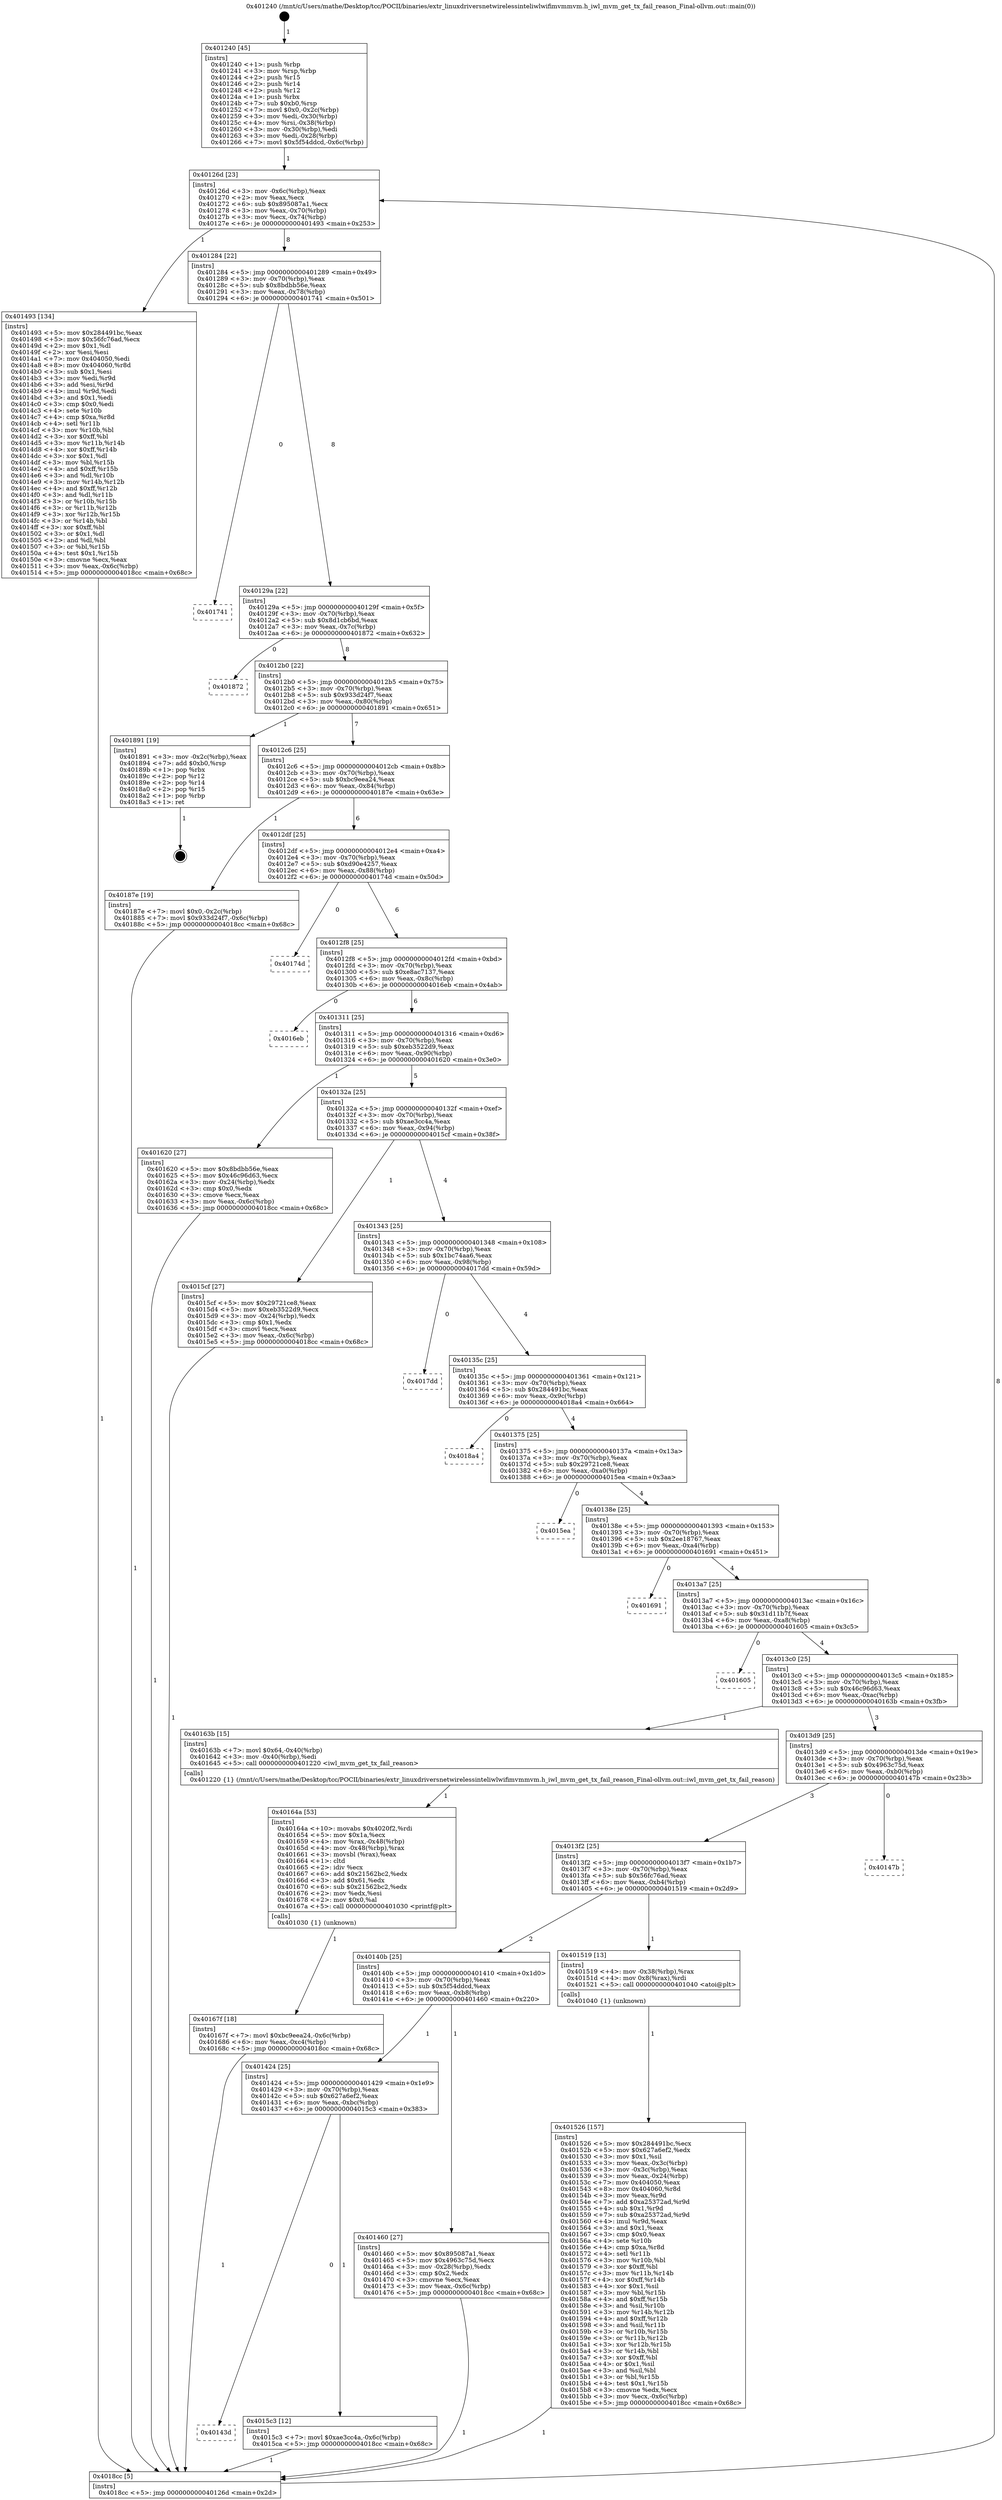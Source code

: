 digraph "0x401240" {
  label = "0x401240 (/mnt/c/Users/mathe/Desktop/tcc/POCII/binaries/extr_linuxdriversnetwirelessinteliwlwifimvmmvm.h_iwl_mvm_get_tx_fail_reason_Final-ollvm.out::main(0))"
  labelloc = "t"
  node[shape=record]

  Entry [label="",width=0.3,height=0.3,shape=circle,fillcolor=black,style=filled]
  "0x40126d" [label="{
     0x40126d [23]\l
     | [instrs]\l
     &nbsp;&nbsp;0x40126d \<+3\>: mov -0x6c(%rbp),%eax\l
     &nbsp;&nbsp;0x401270 \<+2\>: mov %eax,%ecx\l
     &nbsp;&nbsp;0x401272 \<+6\>: sub $0x895087a1,%ecx\l
     &nbsp;&nbsp;0x401278 \<+3\>: mov %eax,-0x70(%rbp)\l
     &nbsp;&nbsp;0x40127b \<+3\>: mov %ecx,-0x74(%rbp)\l
     &nbsp;&nbsp;0x40127e \<+6\>: je 0000000000401493 \<main+0x253\>\l
  }"]
  "0x401493" [label="{
     0x401493 [134]\l
     | [instrs]\l
     &nbsp;&nbsp;0x401493 \<+5\>: mov $0x284491bc,%eax\l
     &nbsp;&nbsp;0x401498 \<+5\>: mov $0x56fc76ad,%ecx\l
     &nbsp;&nbsp;0x40149d \<+2\>: mov $0x1,%dl\l
     &nbsp;&nbsp;0x40149f \<+2\>: xor %esi,%esi\l
     &nbsp;&nbsp;0x4014a1 \<+7\>: mov 0x404050,%edi\l
     &nbsp;&nbsp;0x4014a8 \<+8\>: mov 0x404060,%r8d\l
     &nbsp;&nbsp;0x4014b0 \<+3\>: sub $0x1,%esi\l
     &nbsp;&nbsp;0x4014b3 \<+3\>: mov %edi,%r9d\l
     &nbsp;&nbsp;0x4014b6 \<+3\>: add %esi,%r9d\l
     &nbsp;&nbsp;0x4014b9 \<+4\>: imul %r9d,%edi\l
     &nbsp;&nbsp;0x4014bd \<+3\>: and $0x1,%edi\l
     &nbsp;&nbsp;0x4014c0 \<+3\>: cmp $0x0,%edi\l
     &nbsp;&nbsp;0x4014c3 \<+4\>: sete %r10b\l
     &nbsp;&nbsp;0x4014c7 \<+4\>: cmp $0xa,%r8d\l
     &nbsp;&nbsp;0x4014cb \<+4\>: setl %r11b\l
     &nbsp;&nbsp;0x4014cf \<+3\>: mov %r10b,%bl\l
     &nbsp;&nbsp;0x4014d2 \<+3\>: xor $0xff,%bl\l
     &nbsp;&nbsp;0x4014d5 \<+3\>: mov %r11b,%r14b\l
     &nbsp;&nbsp;0x4014d8 \<+4\>: xor $0xff,%r14b\l
     &nbsp;&nbsp;0x4014dc \<+3\>: xor $0x1,%dl\l
     &nbsp;&nbsp;0x4014df \<+3\>: mov %bl,%r15b\l
     &nbsp;&nbsp;0x4014e2 \<+4\>: and $0xff,%r15b\l
     &nbsp;&nbsp;0x4014e6 \<+3\>: and %dl,%r10b\l
     &nbsp;&nbsp;0x4014e9 \<+3\>: mov %r14b,%r12b\l
     &nbsp;&nbsp;0x4014ec \<+4\>: and $0xff,%r12b\l
     &nbsp;&nbsp;0x4014f0 \<+3\>: and %dl,%r11b\l
     &nbsp;&nbsp;0x4014f3 \<+3\>: or %r10b,%r15b\l
     &nbsp;&nbsp;0x4014f6 \<+3\>: or %r11b,%r12b\l
     &nbsp;&nbsp;0x4014f9 \<+3\>: xor %r12b,%r15b\l
     &nbsp;&nbsp;0x4014fc \<+3\>: or %r14b,%bl\l
     &nbsp;&nbsp;0x4014ff \<+3\>: xor $0xff,%bl\l
     &nbsp;&nbsp;0x401502 \<+3\>: or $0x1,%dl\l
     &nbsp;&nbsp;0x401505 \<+2\>: and %dl,%bl\l
     &nbsp;&nbsp;0x401507 \<+3\>: or %bl,%r15b\l
     &nbsp;&nbsp;0x40150a \<+4\>: test $0x1,%r15b\l
     &nbsp;&nbsp;0x40150e \<+3\>: cmovne %ecx,%eax\l
     &nbsp;&nbsp;0x401511 \<+3\>: mov %eax,-0x6c(%rbp)\l
     &nbsp;&nbsp;0x401514 \<+5\>: jmp 00000000004018cc \<main+0x68c\>\l
  }"]
  "0x401284" [label="{
     0x401284 [22]\l
     | [instrs]\l
     &nbsp;&nbsp;0x401284 \<+5\>: jmp 0000000000401289 \<main+0x49\>\l
     &nbsp;&nbsp;0x401289 \<+3\>: mov -0x70(%rbp),%eax\l
     &nbsp;&nbsp;0x40128c \<+5\>: sub $0x8bdbb56e,%eax\l
     &nbsp;&nbsp;0x401291 \<+3\>: mov %eax,-0x78(%rbp)\l
     &nbsp;&nbsp;0x401294 \<+6\>: je 0000000000401741 \<main+0x501\>\l
  }"]
  Exit [label="",width=0.3,height=0.3,shape=circle,fillcolor=black,style=filled,peripheries=2]
  "0x401741" [label="{
     0x401741\l
  }", style=dashed]
  "0x40129a" [label="{
     0x40129a [22]\l
     | [instrs]\l
     &nbsp;&nbsp;0x40129a \<+5\>: jmp 000000000040129f \<main+0x5f\>\l
     &nbsp;&nbsp;0x40129f \<+3\>: mov -0x70(%rbp),%eax\l
     &nbsp;&nbsp;0x4012a2 \<+5\>: sub $0x8d1cb6bd,%eax\l
     &nbsp;&nbsp;0x4012a7 \<+3\>: mov %eax,-0x7c(%rbp)\l
     &nbsp;&nbsp;0x4012aa \<+6\>: je 0000000000401872 \<main+0x632\>\l
  }"]
  "0x40167f" [label="{
     0x40167f [18]\l
     | [instrs]\l
     &nbsp;&nbsp;0x40167f \<+7\>: movl $0xbc9eea24,-0x6c(%rbp)\l
     &nbsp;&nbsp;0x401686 \<+6\>: mov %eax,-0xc4(%rbp)\l
     &nbsp;&nbsp;0x40168c \<+5\>: jmp 00000000004018cc \<main+0x68c\>\l
  }"]
  "0x401872" [label="{
     0x401872\l
  }", style=dashed]
  "0x4012b0" [label="{
     0x4012b0 [22]\l
     | [instrs]\l
     &nbsp;&nbsp;0x4012b0 \<+5\>: jmp 00000000004012b5 \<main+0x75\>\l
     &nbsp;&nbsp;0x4012b5 \<+3\>: mov -0x70(%rbp),%eax\l
     &nbsp;&nbsp;0x4012b8 \<+5\>: sub $0x933d24f7,%eax\l
     &nbsp;&nbsp;0x4012bd \<+3\>: mov %eax,-0x80(%rbp)\l
     &nbsp;&nbsp;0x4012c0 \<+6\>: je 0000000000401891 \<main+0x651\>\l
  }"]
  "0x40164a" [label="{
     0x40164a [53]\l
     | [instrs]\l
     &nbsp;&nbsp;0x40164a \<+10\>: movabs $0x4020f2,%rdi\l
     &nbsp;&nbsp;0x401654 \<+5\>: mov $0x1a,%ecx\l
     &nbsp;&nbsp;0x401659 \<+4\>: mov %rax,-0x48(%rbp)\l
     &nbsp;&nbsp;0x40165d \<+4\>: mov -0x48(%rbp),%rax\l
     &nbsp;&nbsp;0x401661 \<+3\>: movsbl (%rax),%eax\l
     &nbsp;&nbsp;0x401664 \<+1\>: cltd\l
     &nbsp;&nbsp;0x401665 \<+2\>: idiv %ecx\l
     &nbsp;&nbsp;0x401667 \<+6\>: add $0x21562bc2,%edx\l
     &nbsp;&nbsp;0x40166d \<+3\>: add $0x61,%edx\l
     &nbsp;&nbsp;0x401670 \<+6\>: sub $0x21562bc2,%edx\l
     &nbsp;&nbsp;0x401676 \<+2\>: mov %edx,%esi\l
     &nbsp;&nbsp;0x401678 \<+2\>: mov $0x0,%al\l
     &nbsp;&nbsp;0x40167a \<+5\>: call 0000000000401030 \<printf@plt\>\l
     | [calls]\l
     &nbsp;&nbsp;0x401030 \{1\} (unknown)\l
  }"]
  "0x401891" [label="{
     0x401891 [19]\l
     | [instrs]\l
     &nbsp;&nbsp;0x401891 \<+3\>: mov -0x2c(%rbp),%eax\l
     &nbsp;&nbsp;0x401894 \<+7\>: add $0xb0,%rsp\l
     &nbsp;&nbsp;0x40189b \<+1\>: pop %rbx\l
     &nbsp;&nbsp;0x40189c \<+2\>: pop %r12\l
     &nbsp;&nbsp;0x40189e \<+2\>: pop %r14\l
     &nbsp;&nbsp;0x4018a0 \<+2\>: pop %r15\l
     &nbsp;&nbsp;0x4018a2 \<+1\>: pop %rbp\l
     &nbsp;&nbsp;0x4018a3 \<+1\>: ret\l
  }"]
  "0x4012c6" [label="{
     0x4012c6 [25]\l
     | [instrs]\l
     &nbsp;&nbsp;0x4012c6 \<+5\>: jmp 00000000004012cb \<main+0x8b\>\l
     &nbsp;&nbsp;0x4012cb \<+3\>: mov -0x70(%rbp),%eax\l
     &nbsp;&nbsp;0x4012ce \<+5\>: sub $0xbc9eea24,%eax\l
     &nbsp;&nbsp;0x4012d3 \<+6\>: mov %eax,-0x84(%rbp)\l
     &nbsp;&nbsp;0x4012d9 \<+6\>: je 000000000040187e \<main+0x63e\>\l
  }"]
  "0x40143d" [label="{
     0x40143d\l
  }", style=dashed]
  "0x40187e" [label="{
     0x40187e [19]\l
     | [instrs]\l
     &nbsp;&nbsp;0x40187e \<+7\>: movl $0x0,-0x2c(%rbp)\l
     &nbsp;&nbsp;0x401885 \<+7\>: movl $0x933d24f7,-0x6c(%rbp)\l
     &nbsp;&nbsp;0x40188c \<+5\>: jmp 00000000004018cc \<main+0x68c\>\l
  }"]
  "0x4012df" [label="{
     0x4012df [25]\l
     | [instrs]\l
     &nbsp;&nbsp;0x4012df \<+5\>: jmp 00000000004012e4 \<main+0xa4\>\l
     &nbsp;&nbsp;0x4012e4 \<+3\>: mov -0x70(%rbp),%eax\l
     &nbsp;&nbsp;0x4012e7 \<+5\>: sub $0xd90e4257,%eax\l
     &nbsp;&nbsp;0x4012ec \<+6\>: mov %eax,-0x88(%rbp)\l
     &nbsp;&nbsp;0x4012f2 \<+6\>: je 000000000040174d \<main+0x50d\>\l
  }"]
  "0x4015c3" [label="{
     0x4015c3 [12]\l
     | [instrs]\l
     &nbsp;&nbsp;0x4015c3 \<+7\>: movl $0xae3cc4a,-0x6c(%rbp)\l
     &nbsp;&nbsp;0x4015ca \<+5\>: jmp 00000000004018cc \<main+0x68c\>\l
  }"]
  "0x40174d" [label="{
     0x40174d\l
  }", style=dashed]
  "0x4012f8" [label="{
     0x4012f8 [25]\l
     | [instrs]\l
     &nbsp;&nbsp;0x4012f8 \<+5\>: jmp 00000000004012fd \<main+0xbd\>\l
     &nbsp;&nbsp;0x4012fd \<+3\>: mov -0x70(%rbp),%eax\l
     &nbsp;&nbsp;0x401300 \<+5\>: sub $0xe8ac7137,%eax\l
     &nbsp;&nbsp;0x401305 \<+6\>: mov %eax,-0x8c(%rbp)\l
     &nbsp;&nbsp;0x40130b \<+6\>: je 00000000004016eb \<main+0x4ab\>\l
  }"]
  "0x401526" [label="{
     0x401526 [157]\l
     | [instrs]\l
     &nbsp;&nbsp;0x401526 \<+5\>: mov $0x284491bc,%ecx\l
     &nbsp;&nbsp;0x40152b \<+5\>: mov $0x627a6ef2,%edx\l
     &nbsp;&nbsp;0x401530 \<+3\>: mov $0x1,%sil\l
     &nbsp;&nbsp;0x401533 \<+3\>: mov %eax,-0x3c(%rbp)\l
     &nbsp;&nbsp;0x401536 \<+3\>: mov -0x3c(%rbp),%eax\l
     &nbsp;&nbsp;0x401539 \<+3\>: mov %eax,-0x24(%rbp)\l
     &nbsp;&nbsp;0x40153c \<+7\>: mov 0x404050,%eax\l
     &nbsp;&nbsp;0x401543 \<+8\>: mov 0x404060,%r8d\l
     &nbsp;&nbsp;0x40154b \<+3\>: mov %eax,%r9d\l
     &nbsp;&nbsp;0x40154e \<+7\>: add $0xa25372ad,%r9d\l
     &nbsp;&nbsp;0x401555 \<+4\>: sub $0x1,%r9d\l
     &nbsp;&nbsp;0x401559 \<+7\>: sub $0xa25372ad,%r9d\l
     &nbsp;&nbsp;0x401560 \<+4\>: imul %r9d,%eax\l
     &nbsp;&nbsp;0x401564 \<+3\>: and $0x1,%eax\l
     &nbsp;&nbsp;0x401567 \<+3\>: cmp $0x0,%eax\l
     &nbsp;&nbsp;0x40156a \<+4\>: sete %r10b\l
     &nbsp;&nbsp;0x40156e \<+4\>: cmp $0xa,%r8d\l
     &nbsp;&nbsp;0x401572 \<+4\>: setl %r11b\l
     &nbsp;&nbsp;0x401576 \<+3\>: mov %r10b,%bl\l
     &nbsp;&nbsp;0x401579 \<+3\>: xor $0xff,%bl\l
     &nbsp;&nbsp;0x40157c \<+3\>: mov %r11b,%r14b\l
     &nbsp;&nbsp;0x40157f \<+4\>: xor $0xff,%r14b\l
     &nbsp;&nbsp;0x401583 \<+4\>: xor $0x1,%sil\l
     &nbsp;&nbsp;0x401587 \<+3\>: mov %bl,%r15b\l
     &nbsp;&nbsp;0x40158a \<+4\>: and $0xff,%r15b\l
     &nbsp;&nbsp;0x40158e \<+3\>: and %sil,%r10b\l
     &nbsp;&nbsp;0x401591 \<+3\>: mov %r14b,%r12b\l
     &nbsp;&nbsp;0x401594 \<+4\>: and $0xff,%r12b\l
     &nbsp;&nbsp;0x401598 \<+3\>: and %sil,%r11b\l
     &nbsp;&nbsp;0x40159b \<+3\>: or %r10b,%r15b\l
     &nbsp;&nbsp;0x40159e \<+3\>: or %r11b,%r12b\l
     &nbsp;&nbsp;0x4015a1 \<+3\>: xor %r12b,%r15b\l
     &nbsp;&nbsp;0x4015a4 \<+3\>: or %r14b,%bl\l
     &nbsp;&nbsp;0x4015a7 \<+3\>: xor $0xff,%bl\l
     &nbsp;&nbsp;0x4015aa \<+4\>: or $0x1,%sil\l
     &nbsp;&nbsp;0x4015ae \<+3\>: and %sil,%bl\l
     &nbsp;&nbsp;0x4015b1 \<+3\>: or %bl,%r15b\l
     &nbsp;&nbsp;0x4015b4 \<+4\>: test $0x1,%r15b\l
     &nbsp;&nbsp;0x4015b8 \<+3\>: cmovne %edx,%ecx\l
     &nbsp;&nbsp;0x4015bb \<+3\>: mov %ecx,-0x6c(%rbp)\l
     &nbsp;&nbsp;0x4015be \<+5\>: jmp 00000000004018cc \<main+0x68c\>\l
  }"]
  "0x4016eb" [label="{
     0x4016eb\l
  }", style=dashed]
  "0x401311" [label="{
     0x401311 [25]\l
     | [instrs]\l
     &nbsp;&nbsp;0x401311 \<+5\>: jmp 0000000000401316 \<main+0xd6\>\l
     &nbsp;&nbsp;0x401316 \<+3\>: mov -0x70(%rbp),%eax\l
     &nbsp;&nbsp;0x401319 \<+5\>: sub $0xeb3522d9,%eax\l
     &nbsp;&nbsp;0x40131e \<+6\>: mov %eax,-0x90(%rbp)\l
     &nbsp;&nbsp;0x401324 \<+6\>: je 0000000000401620 \<main+0x3e0\>\l
  }"]
  "0x401240" [label="{
     0x401240 [45]\l
     | [instrs]\l
     &nbsp;&nbsp;0x401240 \<+1\>: push %rbp\l
     &nbsp;&nbsp;0x401241 \<+3\>: mov %rsp,%rbp\l
     &nbsp;&nbsp;0x401244 \<+2\>: push %r15\l
     &nbsp;&nbsp;0x401246 \<+2\>: push %r14\l
     &nbsp;&nbsp;0x401248 \<+2\>: push %r12\l
     &nbsp;&nbsp;0x40124a \<+1\>: push %rbx\l
     &nbsp;&nbsp;0x40124b \<+7\>: sub $0xb0,%rsp\l
     &nbsp;&nbsp;0x401252 \<+7\>: movl $0x0,-0x2c(%rbp)\l
     &nbsp;&nbsp;0x401259 \<+3\>: mov %edi,-0x30(%rbp)\l
     &nbsp;&nbsp;0x40125c \<+4\>: mov %rsi,-0x38(%rbp)\l
     &nbsp;&nbsp;0x401260 \<+3\>: mov -0x30(%rbp),%edi\l
     &nbsp;&nbsp;0x401263 \<+3\>: mov %edi,-0x28(%rbp)\l
     &nbsp;&nbsp;0x401266 \<+7\>: movl $0x5f54ddcd,-0x6c(%rbp)\l
  }"]
  "0x401620" [label="{
     0x401620 [27]\l
     | [instrs]\l
     &nbsp;&nbsp;0x401620 \<+5\>: mov $0x8bdbb56e,%eax\l
     &nbsp;&nbsp;0x401625 \<+5\>: mov $0x46c96d63,%ecx\l
     &nbsp;&nbsp;0x40162a \<+3\>: mov -0x24(%rbp),%edx\l
     &nbsp;&nbsp;0x40162d \<+3\>: cmp $0x0,%edx\l
     &nbsp;&nbsp;0x401630 \<+3\>: cmove %ecx,%eax\l
     &nbsp;&nbsp;0x401633 \<+3\>: mov %eax,-0x6c(%rbp)\l
     &nbsp;&nbsp;0x401636 \<+5\>: jmp 00000000004018cc \<main+0x68c\>\l
  }"]
  "0x40132a" [label="{
     0x40132a [25]\l
     | [instrs]\l
     &nbsp;&nbsp;0x40132a \<+5\>: jmp 000000000040132f \<main+0xef\>\l
     &nbsp;&nbsp;0x40132f \<+3\>: mov -0x70(%rbp),%eax\l
     &nbsp;&nbsp;0x401332 \<+5\>: sub $0xae3cc4a,%eax\l
     &nbsp;&nbsp;0x401337 \<+6\>: mov %eax,-0x94(%rbp)\l
     &nbsp;&nbsp;0x40133d \<+6\>: je 00000000004015cf \<main+0x38f\>\l
  }"]
  "0x4018cc" [label="{
     0x4018cc [5]\l
     | [instrs]\l
     &nbsp;&nbsp;0x4018cc \<+5\>: jmp 000000000040126d \<main+0x2d\>\l
  }"]
  "0x4015cf" [label="{
     0x4015cf [27]\l
     | [instrs]\l
     &nbsp;&nbsp;0x4015cf \<+5\>: mov $0x29721ce8,%eax\l
     &nbsp;&nbsp;0x4015d4 \<+5\>: mov $0xeb3522d9,%ecx\l
     &nbsp;&nbsp;0x4015d9 \<+3\>: mov -0x24(%rbp),%edx\l
     &nbsp;&nbsp;0x4015dc \<+3\>: cmp $0x1,%edx\l
     &nbsp;&nbsp;0x4015df \<+3\>: cmovl %ecx,%eax\l
     &nbsp;&nbsp;0x4015e2 \<+3\>: mov %eax,-0x6c(%rbp)\l
     &nbsp;&nbsp;0x4015e5 \<+5\>: jmp 00000000004018cc \<main+0x68c\>\l
  }"]
  "0x401343" [label="{
     0x401343 [25]\l
     | [instrs]\l
     &nbsp;&nbsp;0x401343 \<+5\>: jmp 0000000000401348 \<main+0x108\>\l
     &nbsp;&nbsp;0x401348 \<+3\>: mov -0x70(%rbp),%eax\l
     &nbsp;&nbsp;0x40134b \<+5\>: sub $0x1bc74aa6,%eax\l
     &nbsp;&nbsp;0x401350 \<+6\>: mov %eax,-0x98(%rbp)\l
     &nbsp;&nbsp;0x401356 \<+6\>: je 00000000004017dd \<main+0x59d\>\l
  }"]
  "0x401424" [label="{
     0x401424 [25]\l
     | [instrs]\l
     &nbsp;&nbsp;0x401424 \<+5\>: jmp 0000000000401429 \<main+0x1e9\>\l
     &nbsp;&nbsp;0x401429 \<+3\>: mov -0x70(%rbp),%eax\l
     &nbsp;&nbsp;0x40142c \<+5\>: sub $0x627a6ef2,%eax\l
     &nbsp;&nbsp;0x401431 \<+6\>: mov %eax,-0xbc(%rbp)\l
     &nbsp;&nbsp;0x401437 \<+6\>: je 00000000004015c3 \<main+0x383\>\l
  }"]
  "0x4017dd" [label="{
     0x4017dd\l
  }", style=dashed]
  "0x40135c" [label="{
     0x40135c [25]\l
     | [instrs]\l
     &nbsp;&nbsp;0x40135c \<+5\>: jmp 0000000000401361 \<main+0x121\>\l
     &nbsp;&nbsp;0x401361 \<+3\>: mov -0x70(%rbp),%eax\l
     &nbsp;&nbsp;0x401364 \<+5\>: sub $0x284491bc,%eax\l
     &nbsp;&nbsp;0x401369 \<+6\>: mov %eax,-0x9c(%rbp)\l
     &nbsp;&nbsp;0x40136f \<+6\>: je 00000000004018a4 \<main+0x664\>\l
  }"]
  "0x401460" [label="{
     0x401460 [27]\l
     | [instrs]\l
     &nbsp;&nbsp;0x401460 \<+5\>: mov $0x895087a1,%eax\l
     &nbsp;&nbsp;0x401465 \<+5\>: mov $0x4963c75d,%ecx\l
     &nbsp;&nbsp;0x40146a \<+3\>: mov -0x28(%rbp),%edx\l
     &nbsp;&nbsp;0x40146d \<+3\>: cmp $0x2,%edx\l
     &nbsp;&nbsp;0x401470 \<+3\>: cmovne %ecx,%eax\l
     &nbsp;&nbsp;0x401473 \<+3\>: mov %eax,-0x6c(%rbp)\l
     &nbsp;&nbsp;0x401476 \<+5\>: jmp 00000000004018cc \<main+0x68c\>\l
  }"]
  "0x4018a4" [label="{
     0x4018a4\l
  }", style=dashed]
  "0x401375" [label="{
     0x401375 [25]\l
     | [instrs]\l
     &nbsp;&nbsp;0x401375 \<+5\>: jmp 000000000040137a \<main+0x13a\>\l
     &nbsp;&nbsp;0x40137a \<+3\>: mov -0x70(%rbp),%eax\l
     &nbsp;&nbsp;0x40137d \<+5\>: sub $0x29721ce8,%eax\l
     &nbsp;&nbsp;0x401382 \<+6\>: mov %eax,-0xa0(%rbp)\l
     &nbsp;&nbsp;0x401388 \<+6\>: je 00000000004015ea \<main+0x3aa\>\l
  }"]
  "0x40140b" [label="{
     0x40140b [25]\l
     | [instrs]\l
     &nbsp;&nbsp;0x40140b \<+5\>: jmp 0000000000401410 \<main+0x1d0\>\l
     &nbsp;&nbsp;0x401410 \<+3\>: mov -0x70(%rbp),%eax\l
     &nbsp;&nbsp;0x401413 \<+5\>: sub $0x5f54ddcd,%eax\l
     &nbsp;&nbsp;0x401418 \<+6\>: mov %eax,-0xb8(%rbp)\l
     &nbsp;&nbsp;0x40141e \<+6\>: je 0000000000401460 \<main+0x220\>\l
  }"]
  "0x4015ea" [label="{
     0x4015ea\l
  }", style=dashed]
  "0x40138e" [label="{
     0x40138e [25]\l
     | [instrs]\l
     &nbsp;&nbsp;0x40138e \<+5\>: jmp 0000000000401393 \<main+0x153\>\l
     &nbsp;&nbsp;0x401393 \<+3\>: mov -0x70(%rbp),%eax\l
     &nbsp;&nbsp;0x401396 \<+5\>: sub $0x2ee18767,%eax\l
     &nbsp;&nbsp;0x40139b \<+6\>: mov %eax,-0xa4(%rbp)\l
     &nbsp;&nbsp;0x4013a1 \<+6\>: je 0000000000401691 \<main+0x451\>\l
  }"]
  "0x401519" [label="{
     0x401519 [13]\l
     | [instrs]\l
     &nbsp;&nbsp;0x401519 \<+4\>: mov -0x38(%rbp),%rax\l
     &nbsp;&nbsp;0x40151d \<+4\>: mov 0x8(%rax),%rdi\l
     &nbsp;&nbsp;0x401521 \<+5\>: call 0000000000401040 \<atoi@plt\>\l
     | [calls]\l
     &nbsp;&nbsp;0x401040 \{1\} (unknown)\l
  }"]
  "0x401691" [label="{
     0x401691\l
  }", style=dashed]
  "0x4013a7" [label="{
     0x4013a7 [25]\l
     | [instrs]\l
     &nbsp;&nbsp;0x4013a7 \<+5\>: jmp 00000000004013ac \<main+0x16c\>\l
     &nbsp;&nbsp;0x4013ac \<+3\>: mov -0x70(%rbp),%eax\l
     &nbsp;&nbsp;0x4013af \<+5\>: sub $0x31d11b7f,%eax\l
     &nbsp;&nbsp;0x4013b4 \<+6\>: mov %eax,-0xa8(%rbp)\l
     &nbsp;&nbsp;0x4013ba \<+6\>: je 0000000000401605 \<main+0x3c5\>\l
  }"]
  "0x4013f2" [label="{
     0x4013f2 [25]\l
     | [instrs]\l
     &nbsp;&nbsp;0x4013f2 \<+5\>: jmp 00000000004013f7 \<main+0x1b7\>\l
     &nbsp;&nbsp;0x4013f7 \<+3\>: mov -0x70(%rbp),%eax\l
     &nbsp;&nbsp;0x4013fa \<+5\>: sub $0x56fc76ad,%eax\l
     &nbsp;&nbsp;0x4013ff \<+6\>: mov %eax,-0xb4(%rbp)\l
     &nbsp;&nbsp;0x401405 \<+6\>: je 0000000000401519 \<main+0x2d9\>\l
  }"]
  "0x401605" [label="{
     0x401605\l
  }", style=dashed]
  "0x4013c0" [label="{
     0x4013c0 [25]\l
     | [instrs]\l
     &nbsp;&nbsp;0x4013c0 \<+5\>: jmp 00000000004013c5 \<main+0x185\>\l
     &nbsp;&nbsp;0x4013c5 \<+3\>: mov -0x70(%rbp),%eax\l
     &nbsp;&nbsp;0x4013c8 \<+5\>: sub $0x46c96d63,%eax\l
     &nbsp;&nbsp;0x4013cd \<+6\>: mov %eax,-0xac(%rbp)\l
     &nbsp;&nbsp;0x4013d3 \<+6\>: je 000000000040163b \<main+0x3fb\>\l
  }"]
  "0x40147b" [label="{
     0x40147b\l
  }", style=dashed]
  "0x40163b" [label="{
     0x40163b [15]\l
     | [instrs]\l
     &nbsp;&nbsp;0x40163b \<+7\>: movl $0x64,-0x40(%rbp)\l
     &nbsp;&nbsp;0x401642 \<+3\>: mov -0x40(%rbp),%edi\l
     &nbsp;&nbsp;0x401645 \<+5\>: call 0000000000401220 \<iwl_mvm_get_tx_fail_reason\>\l
     | [calls]\l
     &nbsp;&nbsp;0x401220 \{1\} (/mnt/c/Users/mathe/Desktop/tcc/POCII/binaries/extr_linuxdriversnetwirelessinteliwlwifimvmmvm.h_iwl_mvm_get_tx_fail_reason_Final-ollvm.out::iwl_mvm_get_tx_fail_reason)\l
  }"]
  "0x4013d9" [label="{
     0x4013d9 [25]\l
     | [instrs]\l
     &nbsp;&nbsp;0x4013d9 \<+5\>: jmp 00000000004013de \<main+0x19e\>\l
     &nbsp;&nbsp;0x4013de \<+3\>: mov -0x70(%rbp),%eax\l
     &nbsp;&nbsp;0x4013e1 \<+5\>: sub $0x4963c75d,%eax\l
     &nbsp;&nbsp;0x4013e6 \<+6\>: mov %eax,-0xb0(%rbp)\l
     &nbsp;&nbsp;0x4013ec \<+6\>: je 000000000040147b \<main+0x23b\>\l
  }"]
  Entry -> "0x401240" [label=" 1"]
  "0x40126d" -> "0x401493" [label=" 1"]
  "0x40126d" -> "0x401284" [label=" 8"]
  "0x401891" -> Exit [label=" 1"]
  "0x401284" -> "0x401741" [label=" 0"]
  "0x401284" -> "0x40129a" [label=" 8"]
  "0x40187e" -> "0x4018cc" [label=" 1"]
  "0x40129a" -> "0x401872" [label=" 0"]
  "0x40129a" -> "0x4012b0" [label=" 8"]
  "0x40167f" -> "0x4018cc" [label=" 1"]
  "0x4012b0" -> "0x401891" [label=" 1"]
  "0x4012b0" -> "0x4012c6" [label=" 7"]
  "0x40164a" -> "0x40167f" [label=" 1"]
  "0x4012c6" -> "0x40187e" [label=" 1"]
  "0x4012c6" -> "0x4012df" [label=" 6"]
  "0x40163b" -> "0x40164a" [label=" 1"]
  "0x4012df" -> "0x40174d" [label=" 0"]
  "0x4012df" -> "0x4012f8" [label=" 6"]
  "0x401620" -> "0x4018cc" [label=" 1"]
  "0x4012f8" -> "0x4016eb" [label=" 0"]
  "0x4012f8" -> "0x401311" [label=" 6"]
  "0x4015c3" -> "0x4018cc" [label=" 1"]
  "0x401311" -> "0x401620" [label=" 1"]
  "0x401311" -> "0x40132a" [label=" 5"]
  "0x401424" -> "0x40143d" [label=" 0"]
  "0x40132a" -> "0x4015cf" [label=" 1"]
  "0x40132a" -> "0x401343" [label=" 4"]
  "0x401424" -> "0x4015c3" [label=" 1"]
  "0x401343" -> "0x4017dd" [label=" 0"]
  "0x401343" -> "0x40135c" [label=" 4"]
  "0x4015cf" -> "0x4018cc" [label=" 1"]
  "0x40135c" -> "0x4018a4" [label=" 0"]
  "0x40135c" -> "0x401375" [label=" 4"]
  "0x401526" -> "0x4018cc" [label=" 1"]
  "0x401375" -> "0x4015ea" [label=" 0"]
  "0x401375" -> "0x40138e" [label=" 4"]
  "0x401493" -> "0x4018cc" [label=" 1"]
  "0x40138e" -> "0x401691" [label=" 0"]
  "0x40138e" -> "0x4013a7" [label=" 4"]
  "0x4018cc" -> "0x40126d" [label=" 8"]
  "0x4013a7" -> "0x401605" [label=" 0"]
  "0x4013a7" -> "0x4013c0" [label=" 4"]
  "0x401460" -> "0x4018cc" [label=" 1"]
  "0x4013c0" -> "0x40163b" [label=" 1"]
  "0x4013c0" -> "0x4013d9" [label=" 3"]
  "0x40140b" -> "0x401424" [label=" 1"]
  "0x4013d9" -> "0x40147b" [label=" 0"]
  "0x4013d9" -> "0x4013f2" [label=" 3"]
  "0x401240" -> "0x40126d" [label=" 1"]
  "0x4013f2" -> "0x401519" [label=" 1"]
  "0x4013f2" -> "0x40140b" [label=" 2"]
  "0x401519" -> "0x401526" [label=" 1"]
  "0x40140b" -> "0x401460" [label=" 1"]
}
